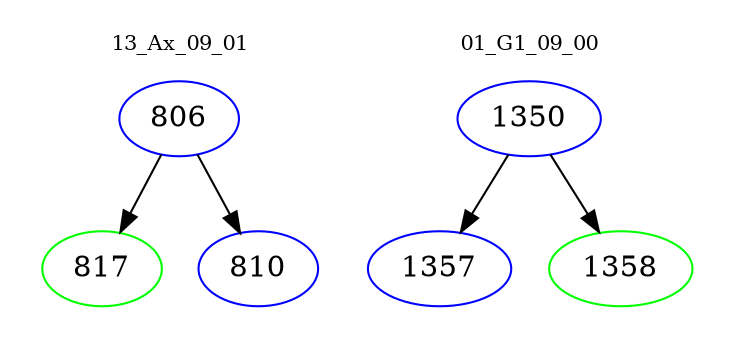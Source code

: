 digraph{
subgraph cluster_0 {
color = white
label = "13_Ax_09_01";
fontsize=10;
T0_806 [label="806", color="blue"]
T0_806 -> T0_817 [color="black"]
T0_817 [label="817", color="green"]
T0_806 -> T0_810 [color="black"]
T0_810 [label="810", color="blue"]
}
subgraph cluster_1 {
color = white
label = "01_G1_09_00";
fontsize=10;
T1_1350 [label="1350", color="blue"]
T1_1350 -> T1_1357 [color="black"]
T1_1357 [label="1357", color="blue"]
T1_1350 -> T1_1358 [color="black"]
T1_1358 [label="1358", color="green"]
}
}
